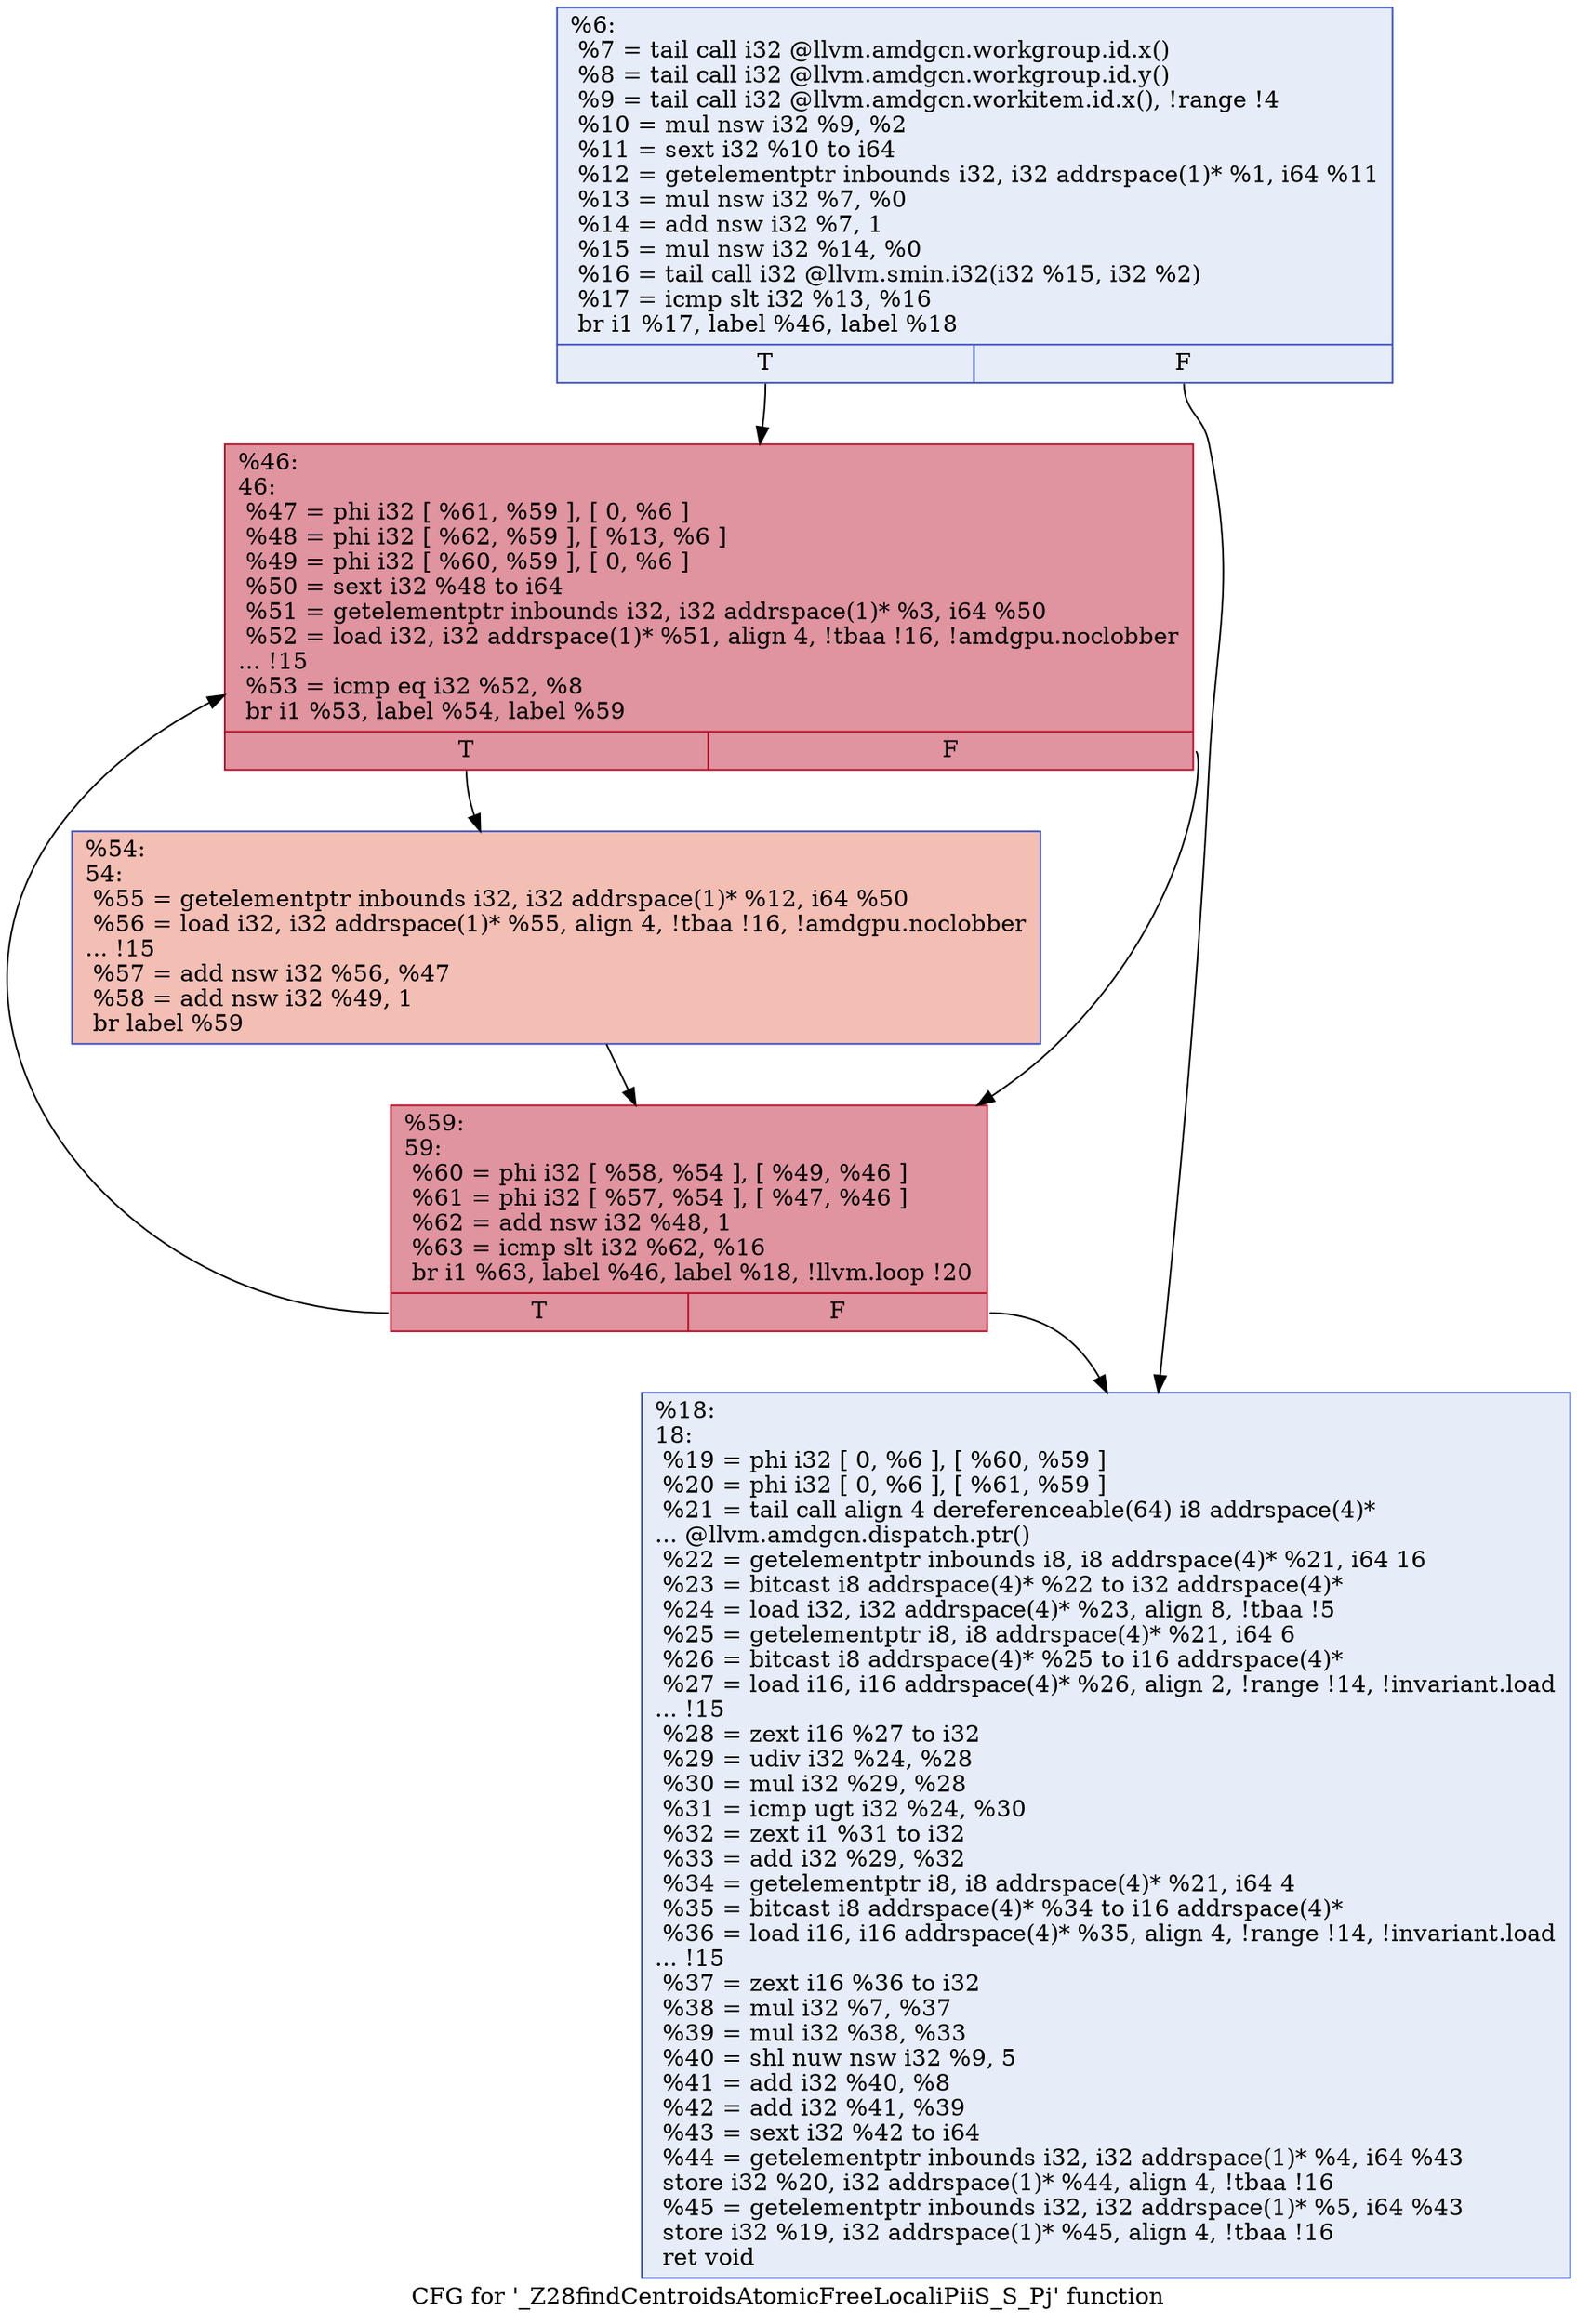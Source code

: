 digraph "CFG for '_Z28findCentroidsAtomicFreeLocaliPiiS_S_Pj' function" {
	label="CFG for '_Z28findCentroidsAtomicFreeLocaliPiiS_S_Pj' function";

	Node0x5f3fbf0 [shape=record,color="#3d50c3ff", style=filled, fillcolor="#c7d7f070",label="{%6:\l  %7 = tail call i32 @llvm.amdgcn.workgroup.id.x()\l  %8 = tail call i32 @llvm.amdgcn.workgroup.id.y()\l  %9 = tail call i32 @llvm.amdgcn.workitem.id.x(), !range !4\l  %10 = mul nsw i32 %9, %2\l  %11 = sext i32 %10 to i64\l  %12 = getelementptr inbounds i32, i32 addrspace(1)* %1, i64 %11\l  %13 = mul nsw i32 %7, %0\l  %14 = add nsw i32 %7, 1\l  %15 = mul nsw i32 %14, %0\l  %16 = tail call i32 @llvm.smin.i32(i32 %15, i32 %2)\l  %17 = icmp slt i32 %13, %16\l  br i1 %17, label %46, label %18\l|{<s0>T|<s1>F}}"];
	Node0x5f3fbf0:s0 -> Node0x5f41a70;
	Node0x5f3fbf0:s1 -> Node0x5f41b00;
	Node0x5f41b00 [shape=record,color="#3d50c3ff", style=filled, fillcolor="#c7d7f070",label="{%18:\l18:                                               \l  %19 = phi i32 [ 0, %6 ], [ %60, %59 ]\l  %20 = phi i32 [ 0, %6 ], [ %61, %59 ]\l  %21 = tail call align 4 dereferenceable(64) i8 addrspace(4)*\l... @llvm.amdgcn.dispatch.ptr()\l  %22 = getelementptr inbounds i8, i8 addrspace(4)* %21, i64 16\l  %23 = bitcast i8 addrspace(4)* %22 to i32 addrspace(4)*\l  %24 = load i32, i32 addrspace(4)* %23, align 8, !tbaa !5\l  %25 = getelementptr i8, i8 addrspace(4)* %21, i64 6\l  %26 = bitcast i8 addrspace(4)* %25 to i16 addrspace(4)*\l  %27 = load i16, i16 addrspace(4)* %26, align 2, !range !14, !invariant.load\l... !15\l  %28 = zext i16 %27 to i32\l  %29 = udiv i32 %24, %28\l  %30 = mul i32 %29, %28\l  %31 = icmp ugt i32 %24, %30\l  %32 = zext i1 %31 to i32\l  %33 = add i32 %29, %32\l  %34 = getelementptr i8, i8 addrspace(4)* %21, i64 4\l  %35 = bitcast i8 addrspace(4)* %34 to i16 addrspace(4)*\l  %36 = load i16, i16 addrspace(4)* %35, align 4, !range !14, !invariant.load\l... !15\l  %37 = zext i16 %36 to i32\l  %38 = mul i32 %7, %37\l  %39 = mul i32 %38, %33\l  %40 = shl nuw nsw i32 %9, 5\l  %41 = add i32 %40, %8\l  %42 = add i32 %41, %39\l  %43 = sext i32 %42 to i64\l  %44 = getelementptr inbounds i32, i32 addrspace(1)* %4, i64 %43\l  store i32 %20, i32 addrspace(1)* %44, align 4, !tbaa !16\l  %45 = getelementptr inbounds i32, i32 addrspace(1)* %5, i64 %43\l  store i32 %19, i32 addrspace(1)* %45, align 4, !tbaa !16\l  ret void\l}"];
	Node0x5f41a70 [shape=record,color="#b70d28ff", style=filled, fillcolor="#b70d2870",label="{%46:\l46:                                               \l  %47 = phi i32 [ %61, %59 ], [ 0, %6 ]\l  %48 = phi i32 [ %62, %59 ], [ %13, %6 ]\l  %49 = phi i32 [ %60, %59 ], [ 0, %6 ]\l  %50 = sext i32 %48 to i64\l  %51 = getelementptr inbounds i32, i32 addrspace(1)* %3, i64 %50\l  %52 = load i32, i32 addrspace(1)* %51, align 4, !tbaa !16, !amdgpu.noclobber\l... !15\l  %53 = icmp eq i32 %52, %8\l  br i1 %53, label %54, label %59\l|{<s0>T|<s1>F}}"];
	Node0x5f41a70:s0 -> Node0x5f44de0;
	Node0x5f41a70:s1 -> Node0x5f41ca0;
	Node0x5f44de0 [shape=record,color="#3d50c3ff", style=filled, fillcolor="#e36c5570",label="{%54:\l54:                                               \l  %55 = getelementptr inbounds i32, i32 addrspace(1)* %12, i64 %50\l  %56 = load i32, i32 addrspace(1)* %55, align 4, !tbaa !16, !amdgpu.noclobber\l... !15\l  %57 = add nsw i32 %56, %47\l  %58 = add nsw i32 %49, 1\l  br label %59\l}"];
	Node0x5f44de0 -> Node0x5f41ca0;
	Node0x5f41ca0 [shape=record,color="#b70d28ff", style=filled, fillcolor="#b70d2870",label="{%59:\l59:                                               \l  %60 = phi i32 [ %58, %54 ], [ %49, %46 ]\l  %61 = phi i32 [ %57, %54 ], [ %47, %46 ]\l  %62 = add nsw i32 %48, 1\l  %63 = icmp slt i32 %62, %16\l  br i1 %63, label %46, label %18, !llvm.loop !20\l|{<s0>T|<s1>F}}"];
	Node0x5f41ca0:s0 -> Node0x5f41a70;
	Node0x5f41ca0:s1 -> Node0x5f41b00;
}
